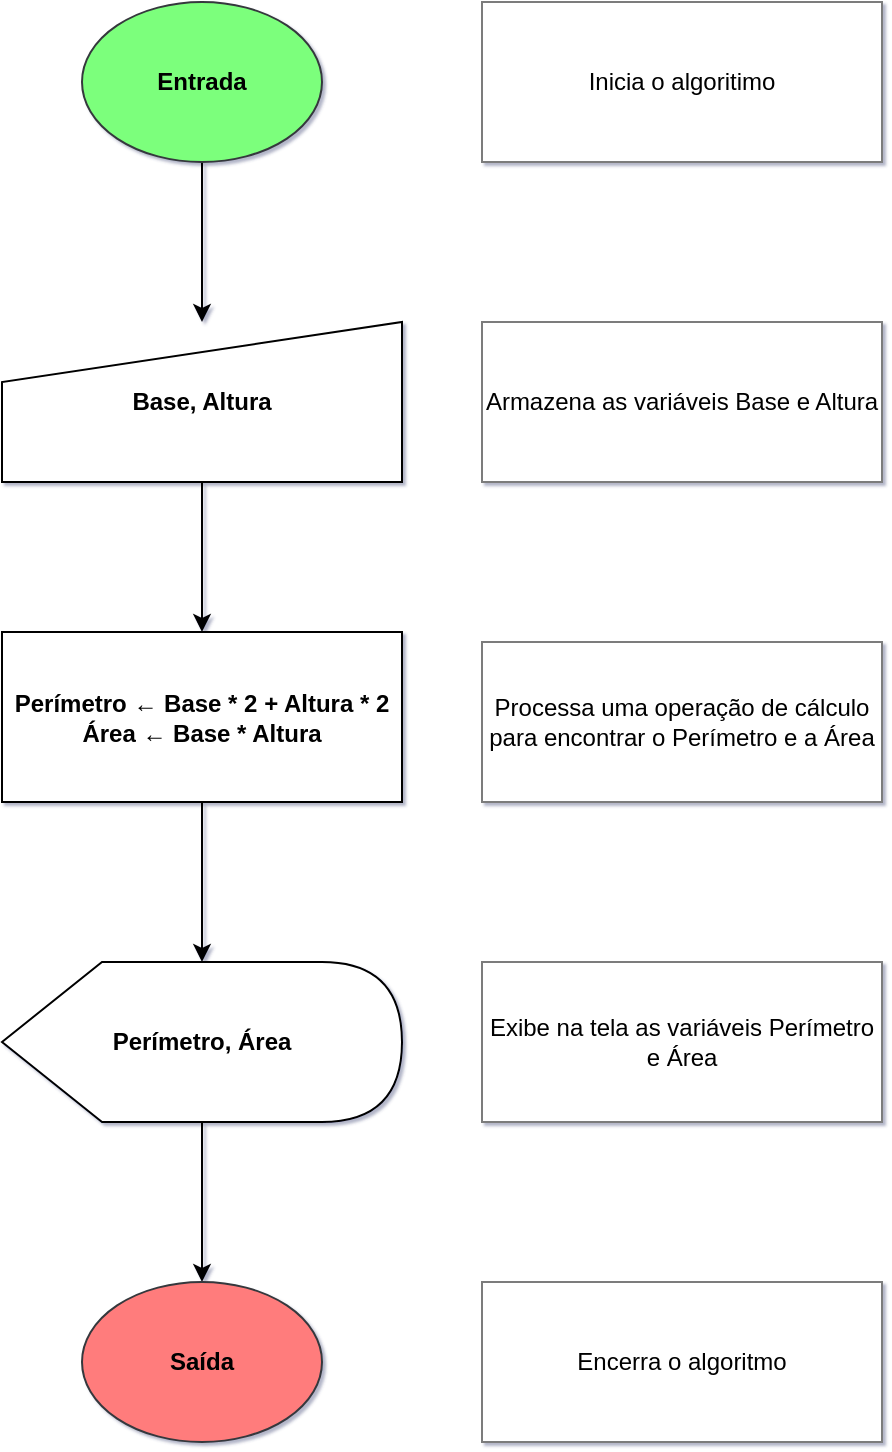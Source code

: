<mxfile version="24.7.7">
  <diagram name="Página-1" id="GzO47rY1K1jps38AesxF">
    <mxGraphModel dx="1187" dy="674" grid="1" gridSize="10" guides="1" tooltips="1" connect="1" arrows="1" fold="1" page="1" pageScale="1" pageWidth="827" pageHeight="1169" background="none" math="0" shadow="1">
      <root>
        <mxCell id="0" />
        <mxCell id="1" parent="0" />
        <mxCell id="HiseYCoA78sDMewsbY0C-3" style="edgeStyle=orthogonalEdgeStyle;rounded=0;orthogonalLoop=1;jettySize=auto;html=1;fontStyle=1" edge="1" parent="1" source="HiseYCoA78sDMewsbY0C-1" target="HiseYCoA78sDMewsbY0C-2">
          <mxGeometry relative="1" as="geometry" />
        </mxCell>
        <mxCell id="HiseYCoA78sDMewsbY0C-1" value="Entrada" style="ellipse;whiteSpace=wrap;html=1;fillColor=#7bff7b;strokeColor=#36393d;fontStyle=1" vertex="1" parent="1">
          <mxGeometry x="120" y="240" width="120" height="80" as="geometry" />
        </mxCell>
        <mxCell id="HiseYCoA78sDMewsbY0C-5" style="edgeStyle=orthogonalEdgeStyle;rounded=0;orthogonalLoop=1;jettySize=auto;html=1;fontStyle=1" edge="1" parent="1" source="HiseYCoA78sDMewsbY0C-2" target="HiseYCoA78sDMewsbY0C-4">
          <mxGeometry relative="1" as="geometry" />
        </mxCell>
        <mxCell id="HiseYCoA78sDMewsbY0C-2" value="Base, Altura" style="shape=manualInput;whiteSpace=wrap;html=1;fontStyle=1" vertex="1" parent="1">
          <mxGeometry x="80" y="400" width="200" height="80" as="geometry" />
        </mxCell>
        <mxCell id="HiseYCoA78sDMewsbY0C-7" style="edgeStyle=orthogonalEdgeStyle;rounded=0;orthogonalLoop=1;jettySize=auto;html=1;fontStyle=1" edge="1" parent="1" source="HiseYCoA78sDMewsbY0C-4" target="HiseYCoA78sDMewsbY0C-6">
          <mxGeometry relative="1" as="geometry" />
        </mxCell>
        <mxCell id="HiseYCoA78sDMewsbY0C-4" value="Perímetro ← Base * 2 + Altura * 2&lt;div&gt;Área ← Base * Altura&lt;/div&gt;" style="rounded=0;whiteSpace=wrap;html=1;fontStyle=1" vertex="1" parent="1">
          <mxGeometry x="80" y="555" width="200" height="85" as="geometry" />
        </mxCell>
        <mxCell id="HiseYCoA78sDMewsbY0C-9" style="edgeStyle=orthogonalEdgeStyle;rounded=0;orthogonalLoop=1;jettySize=auto;html=1;fontStyle=1" edge="1" parent="1" source="HiseYCoA78sDMewsbY0C-6" target="HiseYCoA78sDMewsbY0C-8">
          <mxGeometry relative="1" as="geometry" />
        </mxCell>
        <mxCell id="HiseYCoA78sDMewsbY0C-6" value="Perímetro, Área" style="shape=display;whiteSpace=wrap;html=1;fontStyle=1" vertex="1" parent="1">
          <mxGeometry x="80" y="720" width="200" height="80" as="geometry" />
        </mxCell>
        <mxCell id="HiseYCoA78sDMewsbY0C-8" value="Saída" style="ellipse;whiteSpace=wrap;html=1;fillColor=#ff7b7b;strokeColor=#36393d;fontStyle=1" vertex="1" parent="1">
          <mxGeometry x="120" y="880" width="120" height="80" as="geometry" />
        </mxCell>
        <mxCell id="HiseYCoA78sDMewsbY0C-10" value="Inicia o algoritimo" style="rounded=0;whiteSpace=wrap;html=1;strokeColor=#7b7b7b;" vertex="1" parent="1">
          <mxGeometry x="320" y="240" width="200" height="80" as="geometry" />
        </mxCell>
        <mxCell id="HiseYCoA78sDMewsbY0C-11" value="Armazena as variáveis Base e Altura" style="rounded=0;whiteSpace=wrap;html=1;strokeColor=#7b7b7b;" vertex="1" parent="1">
          <mxGeometry x="320" y="400" width="200" height="80" as="geometry" />
        </mxCell>
        <mxCell id="HiseYCoA78sDMewsbY0C-12" value="Exibe na tela as variáveis Perímetro e Área" style="rounded=0;whiteSpace=wrap;html=1;strokeColor=#7b7b7b;" vertex="1" parent="1">
          <mxGeometry x="320" y="720" width="200" height="80" as="geometry" />
        </mxCell>
        <mxCell id="HiseYCoA78sDMewsbY0C-13" value="Encerra o algoritmo" style="rounded=0;whiteSpace=wrap;html=1;strokeColor=#7b7b7b;" vertex="1" parent="1">
          <mxGeometry x="320" y="880" width="200" height="80" as="geometry" />
        </mxCell>
        <mxCell id="HiseYCoA78sDMewsbY0C-14" value="Processa uma operação de cálculo para encontrar o Perímetro e a Área" style="rounded=0;whiteSpace=wrap;html=1;strokeColor=#7b7b7b;" vertex="1" parent="1">
          <mxGeometry x="320" y="560" width="200" height="80" as="geometry" />
        </mxCell>
      </root>
    </mxGraphModel>
  </diagram>
</mxfile>
